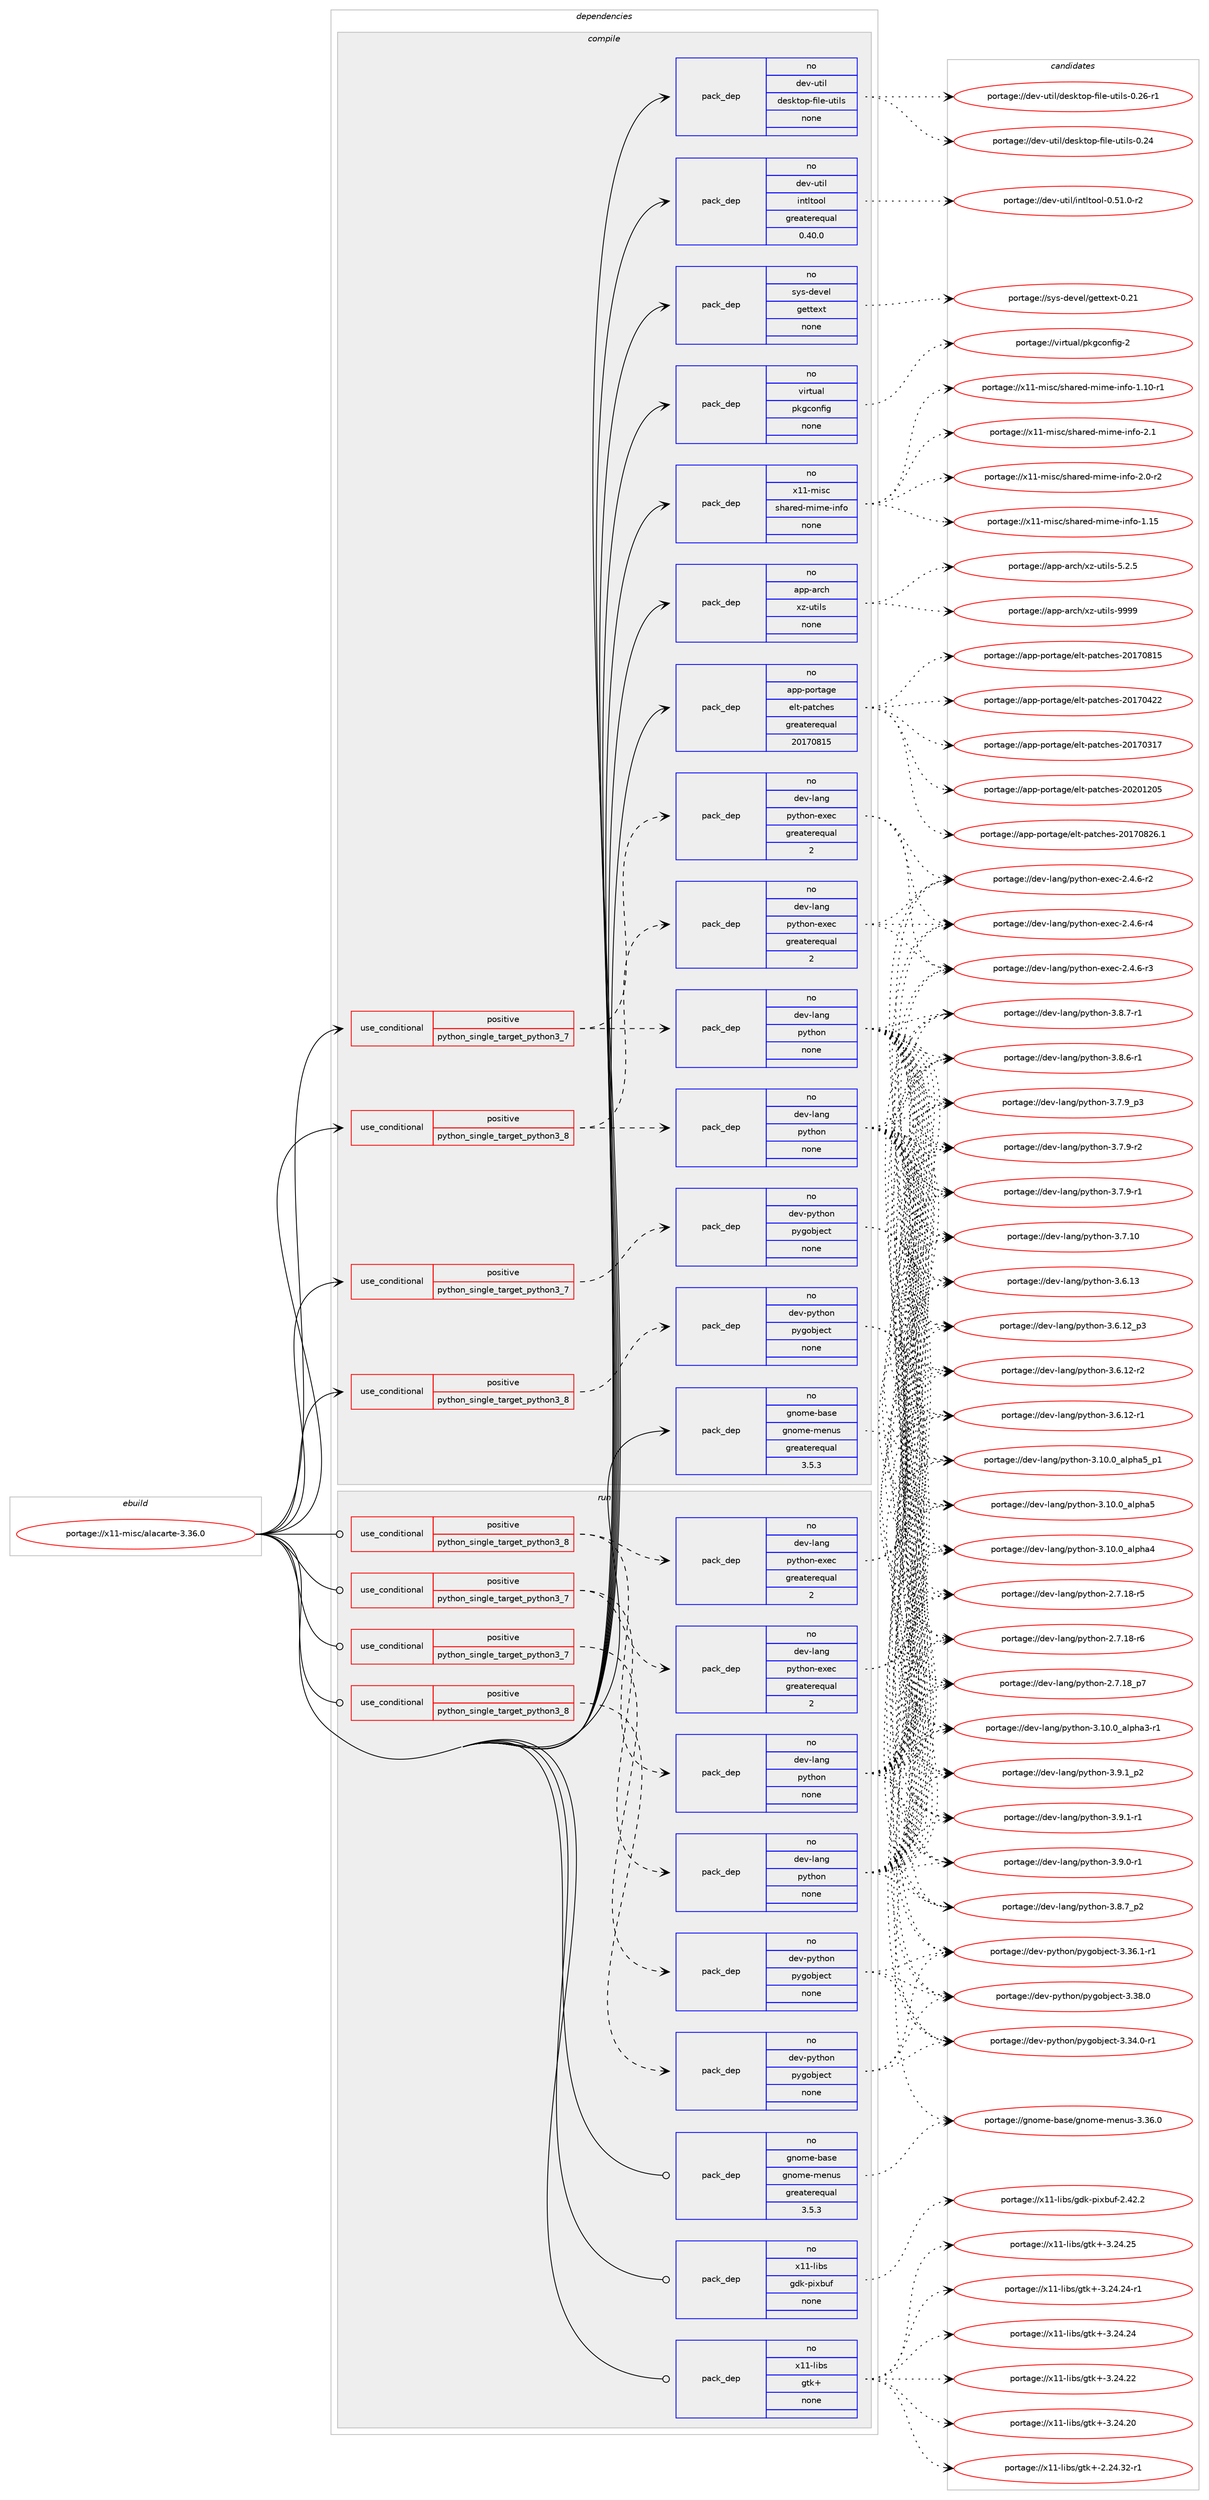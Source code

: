 digraph prolog {

# *************
# Graph options
# *************

newrank=true;
concentrate=true;
compound=true;
graph [rankdir=LR,fontname=Helvetica,fontsize=10,ranksep=1.5];#, ranksep=2.5, nodesep=0.2];
edge  [arrowhead=vee];
node  [fontname=Helvetica,fontsize=10];

# **********
# The ebuild
# **********

subgraph cluster_leftcol {
color=gray;
rank=same;
label=<<i>ebuild</i>>;
id [label="portage://x11-misc/alacarte-3.36.0", color=red, width=4, href="../x11-misc/alacarte-3.36.0.svg"];
}

# ****************
# The dependencies
# ****************

subgraph cluster_midcol {
color=gray;
label=<<i>dependencies</i>>;
subgraph cluster_compile {
fillcolor="#eeeeee";
style=filled;
label=<<i>compile</i>>;
subgraph cond201 {
dependency1688 [label=<<TABLE BORDER="0" CELLBORDER="1" CELLSPACING="0" CELLPADDING="4"><TR><TD ROWSPAN="3" CELLPADDING="10">use_conditional</TD></TR><TR><TD>positive</TD></TR><TR><TD>python_single_target_python3_7</TD></TR></TABLE>>, shape=none, color=red];
subgraph pack1457 {
dependency1689 [label=<<TABLE BORDER="0" CELLBORDER="1" CELLSPACING="0" CELLPADDING="4" WIDTH="220"><TR><TD ROWSPAN="6" CELLPADDING="30">pack_dep</TD></TR><TR><TD WIDTH="110">no</TD></TR><TR><TD>dev-lang</TD></TR><TR><TD>python</TD></TR><TR><TD>none</TD></TR><TR><TD></TD></TR></TABLE>>, shape=none, color=blue];
}
dependency1688:e -> dependency1689:w [weight=20,style="dashed",arrowhead="vee"];
subgraph pack1458 {
dependency1690 [label=<<TABLE BORDER="0" CELLBORDER="1" CELLSPACING="0" CELLPADDING="4" WIDTH="220"><TR><TD ROWSPAN="6" CELLPADDING="30">pack_dep</TD></TR><TR><TD WIDTH="110">no</TD></TR><TR><TD>dev-lang</TD></TR><TR><TD>python-exec</TD></TR><TR><TD>greaterequal</TD></TR><TR><TD>2</TD></TR></TABLE>>, shape=none, color=blue];
}
dependency1688:e -> dependency1690:w [weight=20,style="dashed",arrowhead="vee"];
}
id:e -> dependency1688:w [weight=20,style="solid",arrowhead="vee"];
subgraph cond202 {
dependency1691 [label=<<TABLE BORDER="0" CELLBORDER="1" CELLSPACING="0" CELLPADDING="4"><TR><TD ROWSPAN="3" CELLPADDING="10">use_conditional</TD></TR><TR><TD>positive</TD></TR><TR><TD>python_single_target_python3_7</TD></TR></TABLE>>, shape=none, color=red];
subgraph pack1459 {
dependency1692 [label=<<TABLE BORDER="0" CELLBORDER="1" CELLSPACING="0" CELLPADDING="4" WIDTH="220"><TR><TD ROWSPAN="6" CELLPADDING="30">pack_dep</TD></TR><TR><TD WIDTH="110">no</TD></TR><TR><TD>dev-python</TD></TR><TR><TD>pygobject</TD></TR><TR><TD>none</TD></TR><TR><TD></TD></TR></TABLE>>, shape=none, color=blue];
}
dependency1691:e -> dependency1692:w [weight=20,style="dashed",arrowhead="vee"];
}
id:e -> dependency1691:w [weight=20,style="solid",arrowhead="vee"];
subgraph cond203 {
dependency1693 [label=<<TABLE BORDER="0" CELLBORDER="1" CELLSPACING="0" CELLPADDING="4"><TR><TD ROWSPAN="3" CELLPADDING="10">use_conditional</TD></TR><TR><TD>positive</TD></TR><TR><TD>python_single_target_python3_8</TD></TR></TABLE>>, shape=none, color=red];
subgraph pack1460 {
dependency1694 [label=<<TABLE BORDER="0" CELLBORDER="1" CELLSPACING="0" CELLPADDING="4" WIDTH="220"><TR><TD ROWSPAN="6" CELLPADDING="30">pack_dep</TD></TR><TR><TD WIDTH="110">no</TD></TR><TR><TD>dev-lang</TD></TR><TR><TD>python</TD></TR><TR><TD>none</TD></TR><TR><TD></TD></TR></TABLE>>, shape=none, color=blue];
}
dependency1693:e -> dependency1694:w [weight=20,style="dashed",arrowhead="vee"];
subgraph pack1461 {
dependency1695 [label=<<TABLE BORDER="0" CELLBORDER="1" CELLSPACING="0" CELLPADDING="4" WIDTH="220"><TR><TD ROWSPAN="6" CELLPADDING="30">pack_dep</TD></TR><TR><TD WIDTH="110">no</TD></TR><TR><TD>dev-lang</TD></TR><TR><TD>python-exec</TD></TR><TR><TD>greaterequal</TD></TR><TR><TD>2</TD></TR></TABLE>>, shape=none, color=blue];
}
dependency1693:e -> dependency1695:w [weight=20,style="dashed",arrowhead="vee"];
}
id:e -> dependency1693:w [weight=20,style="solid",arrowhead="vee"];
subgraph cond204 {
dependency1696 [label=<<TABLE BORDER="0" CELLBORDER="1" CELLSPACING="0" CELLPADDING="4"><TR><TD ROWSPAN="3" CELLPADDING="10">use_conditional</TD></TR><TR><TD>positive</TD></TR><TR><TD>python_single_target_python3_8</TD></TR></TABLE>>, shape=none, color=red];
subgraph pack1462 {
dependency1697 [label=<<TABLE BORDER="0" CELLBORDER="1" CELLSPACING="0" CELLPADDING="4" WIDTH="220"><TR><TD ROWSPAN="6" CELLPADDING="30">pack_dep</TD></TR><TR><TD WIDTH="110">no</TD></TR><TR><TD>dev-python</TD></TR><TR><TD>pygobject</TD></TR><TR><TD>none</TD></TR><TR><TD></TD></TR></TABLE>>, shape=none, color=blue];
}
dependency1696:e -> dependency1697:w [weight=20,style="dashed",arrowhead="vee"];
}
id:e -> dependency1696:w [weight=20,style="solid",arrowhead="vee"];
subgraph pack1463 {
dependency1698 [label=<<TABLE BORDER="0" CELLBORDER="1" CELLSPACING="0" CELLPADDING="4" WIDTH="220"><TR><TD ROWSPAN="6" CELLPADDING="30">pack_dep</TD></TR><TR><TD WIDTH="110">no</TD></TR><TR><TD>app-arch</TD></TR><TR><TD>xz-utils</TD></TR><TR><TD>none</TD></TR><TR><TD></TD></TR></TABLE>>, shape=none, color=blue];
}
id:e -> dependency1698:w [weight=20,style="solid",arrowhead="vee"];
subgraph pack1464 {
dependency1699 [label=<<TABLE BORDER="0" CELLBORDER="1" CELLSPACING="0" CELLPADDING="4" WIDTH="220"><TR><TD ROWSPAN="6" CELLPADDING="30">pack_dep</TD></TR><TR><TD WIDTH="110">no</TD></TR><TR><TD>app-portage</TD></TR><TR><TD>elt-patches</TD></TR><TR><TD>greaterequal</TD></TR><TR><TD>20170815</TD></TR></TABLE>>, shape=none, color=blue];
}
id:e -> dependency1699:w [weight=20,style="solid",arrowhead="vee"];
subgraph pack1465 {
dependency1700 [label=<<TABLE BORDER="0" CELLBORDER="1" CELLSPACING="0" CELLPADDING="4" WIDTH="220"><TR><TD ROWSPAN="6" CELLPADDING="30">pack_dep</TD></TR><TR><TD WIDTH="110">no</TD></TR><TR><TD>dev-util</TD></TR><TR><TD>desktop-file-utils</TD></TR><TR><TD>none</TD></TR><TR><TD></TD></TR></TABLE>>, shape=none, color=blue];
}
id:e -> dependency1700:w [weight=20,style="solid",arrowhead="vee"];
subgraph pack1466 {
dependency1701 [label=<<TABLE BORDER="0" CELLBORDER="1" CELLSPACING="0" CELLPADDING="4" WIDTH="220"><TR><TD ROWSPAN="6" CELLPADDING="30">pack_dep</TD></TR><TR><TD WIDTH="110">no</TD></TR><TR><TD>dev-util</TD></TR><TR><TD>intltool</TD></TR><TR><TD>greaterequal</TD></TR><TR><TD>0.40.0</TD></TR></TABLE>>, shape=none, color=blue];
}
id:e -> dependency1701:w [weight=20,style="solid",arrowhead="vee"];
subgraph pack1467 {
dependency1702 [label=<<TABLE BORDER="0" CELLBORDER="1" CELLSPACING="0" CELLPADDING="4" WIDTH="220"><TR><TD ROWSPAN="6" CELLPADDING="30">pack_dep</TD></TR><TR><TD WIDTH="110">no</TD></TR><TR><TD>gnome-base</TD></TR><TR><TD>gnome-menus</TD></TR><TR><TD>greaterequal</TD></TR><TR><TD>3.5.3</TD></TR></TABLE>>, shape=none, color=blue];
}
id:e -> dependency1702:w [weight=20,style="solid",arrowhead="vee"];
subgraph pack1468 {
dependency1703 [label=<<TABLE BORDER="0" CELLBORDER="1" CELLSPACING="0" CELLPADDING="4" WIDTH="220"><TR><TD ROWSPAN="6" CELLPADDING="30">pack_dep</TD></TR><TR><TD WIDTH="110">no</TD></TR><TR><TD>sys-devel</TD></TR><TR><TD>gettext</TD></TR><TR><TD>none</TD></TR><TR><TD></TD></TR></TABLE>>, shape=none, color=blue];
}
id:e -> dependency1703:w [weight=20,style="solid",arrowhead="vee"];
subgraph pack1469 {
dependency1704 [label=<<TABLE BORDER="0" CELLBORDER="1" CELLSPACING="0" CELLPADDING="4" WIDTH="220"><TR><TD ROWSPAN="6" CELLPADDING="30">pack_dep</TD></TR><TR><TD WIDTH="110">no</TD></TR><TR><TD>virtual</TD></TR><TR><TD>pkgconfig</TD></TR><TR><TD>none</TD></TR><TR><TD></TD></TR></TABLE>>, shape=none, color=blue];
}
id:e -> dependency1704:w [weight=20,style="solid",arrowhead="vee"];
subgraph pack1470 {
dependency1705 [label=<<TABLE BORDER="0" CELLBORDER="1" CELLSPACING="0" CELLPADDING="4" WIDTH="220"><TR><TD ROWSPAN="6" CELLPADDING="30">pack_dep</TD></TR><TR><TD WIDTH="110">no</TD></TR><TR><TD>x11-misc</TD></TR><TR><TD>shared-mime-info</TD></TR><TR><TD>none</TD></TR><TR><TD></TD></TR></TABLE>>, shape=none, color=blue];
}
id:e -> dependency1705:w [weight=20,style="solid",arrowhead="vee"];
}
subgraph cluster_compileandrun {
fillcolor="#eeeeee";
style=filled;
label=<<i>compile and run</i>>;
}
subgraph cluster_run {
fillcolor="#eeeeee";
style=filled;
label=<<i>run</i>>;
subgraph cond205 {
dependency1706 [label=<<TABLE BORDER="0" CELLBORDER="1" CELLSPACING="0" CELLPADDING="4"><TR><TD ROWSPAN="3" CELLPADDING="10">use_conditional</TD></TR><TR><TD>positive</TD></TR><TR><TD>python_single_target_python3_7</TD></TR></TABLE>>, shape=none, color=red];
subgraph pack1471 {
dependency1707 [label=<<TABLE BORDER="0" CELLBORDER="1" CELLSPACING="0" CELLPADDING="4" WIDTH="220"><TR><TD ROWSPAN="6" CELLPADDING="30">pack_dep</TD></TR><TR><TD WIDTH="110">no</TD></TR><TR><TD>dev-lang</TD></TR><TR><TD>python</TD></TR><TR><TD>none</TD></TR><TR><TD></TD></TR></TABLE>>, shape=none, color=blue];
}
dependency1706:e -> dependency1707:w [weight=20,style="dashed",arrowhead="vee"];
subgraph pack1472 {
dependency1708 [label=<<TABLE BORDER="0" CELLBORDER="1" CELLSPACING="0" CELLPADDING="4" WIDTH="220"><TR><TD ROWSPAN="6" CELLPADDING="30">pack_dep</TD></TR><TR><TD WIDTH="110">no</TD></TR><TR><TD>dev-lang</TD></TR><TR><TD>python-exec</TD></TR><TR><TD>greaterequal</TD></TR><TR><TD>2</TD></TR></TABLE>>, shape=none, color=blue];
}
dependency1706:e -> dependency1708:w [weight=20,style="dashed",arrowhead="vee"];
}
id:e -> dependency1706:w [weight=20,style="solid",arrowhead="odot"];
subgraph cond206 {
dependency1709 [label=<<TABLE BORDER="0" CELLBORDER="1" CELLSPACING="0" CELLPADDING="4"><TR><TD ROWSPAN="3" CELLPADDING="10">use_conditional</TD></TR><TR><TD>positive</TD></TR><TR><TD>python_single_target_python3_7</TD></TR></TABLE>>, shape=none, color=red];
subgraph pack1473 {
dependency1710 [label=<<TABLE BORDER="0" CELLBORDER="1" CELLSPACING="0" CELLPADDING="4" WIDTH="220"><TR><TD ROWSPAN="6" CELLPADDING="30">pack_dep</TD></TR><TR><TD WIDTH="110">no</TD></TR><TR><TD>dev-python</TD></TR><TR><TD>pygobject</TD></TR><TR><TD>none</TD></TR><TR><TD></TD></TR></TABLE>>, shape=none, color=blue];
}
dependency1709:e -> dependency1710:w [weight=20,style="dashed",arrowhead="vee"];
}
id:e -> dependency1709:w [weight=20,style="solid",arrowhead="odot"];
subgraph cond207 {
dependency1711 [label=<<TABLE BORDER="0" CELLBORDER="1" CELLSPACING="0" CELLPADDING="4"><TR><TD ROWSPAN="3" CELLPADDING="10">use_conditional</TD></TR><TR><TD>positive</TD></TR><TR><TD>python_single_target_python3_8</TD></TR></TABLE>>, shape=none, color=red];
subgraph pack1474 {
dependency1712 [label=<<TABLE BORDER="0" CELLBORDER="1" CELLSPACING="0" CELLPADDING="4" WIDTH="220"><TR><TD ROWSPAN="6" CELLPADDING="30">pack_dep</TD></TR><TR><TD WIDTH="110">no</TD></TR><TR><TD>dev-lang</TD></TR><TR><TD>python</TD></TR><TR><TD>none</TD></TR><TR><TD></TD></TR></TABLE>>, shape=none, color=blue];
}
dependency1711:e -> dependency1712:w [weight=20,style="dashed",arrowhead="vee"];
subgraph pack1475 {
dependency1713 [label=<<TABLE BORDER="0" CELLBORDER="1" CELLSPACING="0" CELLPADDING="4" WIDTH="220"><TR><TD ROWSPAN="6" CELLPADDING="30">pack_dep</TD></TR><TR><TD WIDTH="110">no</TD></TR><TR><TD>dev-lang</TD></TR><TR><TD>python-exec</TD></TR><TR><TD>greaterequal</TD></TR><TR><TD>2</TD></TR></TABLE>>, shape=none, color=blue];
}
dependency1711:e -> dependency1713:w [weight=20,style="dashed",arrowhead="vee"];
}
id:e -> dependency1711:w [weight=20,style="solid",arrowhead="odot"];
subgraph cond208 {
dependency1714 [label=<<TABLE BORDER="0" CELLBORDER="1" CELLSPACING="0" CELLPADDING="4"><TR><TD ROWSPAN="3" CELLPADDING="10">use_conditional</TD></TR><TR><TD>positive</TD></TR><TR><TD>python_single_target_python3_8</TD></TR></TABLE>>, shape=none, color=red];
subgraph pack1476 {
dependency1715 [label=<<TABLE BORDER="0" CELLBORDER="1" CELLSPACING="0" CELLPADDING="4" WIDTH="220"><TR><TD ROWSPAN="6" CELLPADDING="30">pack_dep</TD></TR><TR><TD WIDTH="110">no</TD></TR><TR><TD>dev-python</TD></TR><TR><TD>pygobject</TD></TR><TR><TD>none</TD></TR><TR><TD></TD></TR></TABLE>>, shape=none, color=blue];
}
dependency1714:e -> dependency1715:w [weight=20,style="dashed",arrowhead="vee"];
}
id:e -> dependency1714:w [weight=20,style="solid",arrowhead="odot"];
subgraph pack1477 {
dependency1716 [label=<<TABLE BORDER="0" CELLBORDER="1" CELLSPACING="0" CELLPADDING="4" WIDTH="220"><TR><TD ROWSPAN="6" CELLPADDING="30">pack_dep</TD></TR><TR><TD WIDTH="110">no</TD></TR><TR><TD>gnome-base</TD></TR><TR><TD>gnome-menus</TD></TR><TR><TD>greaterequal</TD></TR><TR><TD>3.5.3</TD></TR></TABLE>>, shape=none, color=blue];
}
id:e -> dependency1716:w [weight=20,style="solid",arrowhead="odot"];
subgraph pack1478 {
dependency1717 [label=<<TABLE BORDER="0" CELLBORDER="1" CELLSPACING="0" CELLPADDING="4" WIDTH="220"><TR><TD ROWSPAN="6" CELLPADDING="30">pack_dep</TD></TR><TR><TD WIDTH="110">no</TD></TR><TR><TD>x11-libs</TD></TR><TR><TD>gdk-pixbuf</TD></TR><TR><TD>none</TD></TR><TR><TD></TD></TR></TABLE>>, shape=none, color=blue];
}
id:e -> dependency1717:w [weight=20,style="solid",arrowhead="odot"];
subgraph pack1479 {
dependency1718 [label=<<TABLE BORDER="0" CELLBORDER="1" CELLSPACING="0" CELLPADDING="4" WIDTH="220"><TR><TD ROWSPAN="6" CELLPADDING="30">pack_dep</TD></TR><TR><TD WIDTH="110">no</TD></TR><TR><TD>x11-libs</TD></TR><TR><TD>gtk+</TD></TR><TR><TD>none</TD></TR><TR><TD></TD></TR></TABLE>>, shape=none, color=blue];
}
id:e -> dependency1718:w [weight=20,style="solid",arrowhead="odot"];
}
}

# **************
# The candidates
# **************

subgraph cluster_choices {
rank=same;
color=gray;
label=<<i>candidates</i>>;

subgraph choice1457 {
color=black;
nodesep=1;
choice1001011184510897110103471121211161041111104551465746499511250 [label="portage://dev-lang/python-3.9.1_p2", color=red, width=4,href="../dev-lang/python-3.9.1_p2.svg"];
choice1001011184510897110103471121211161041111104551465746494511449 [label="portage://dev-lang/python-3.9.1-r1", color=red, width=4,href="../dev-lang/python-3.9.1-r1.svg"];
choice1001011184510897110103471121211161041111104551465746484511449 [label="portage://dev-lang/python-3.9.0-r1", color=red, width=4,href="../dev-lang/python-3.9.0-r1.svg"];
choice1001011184510897110103471121211161041111104551465646559511250 [label="portage://dev-lang/python-3.8.7_p2", color=red, width=4,href="../dev-lang/python-3.8.7_p2.svg"];
choice1001011184510897110103471121211161041111104551465646554511449 [label="portage://dev-lang/python-3.8.7-r1", color=red, width=4,href="../dev-lang/python-3.8.7-r1.svg"];
choice1001011184510897110103471121211161041111104551465646544511449 [label="portage://dev-lang/python-3.8.6-r1", color=red, width=4,href="../dev-lang/python-3.8.6-r1.svg"];
choice1001011184510897110103471121211161041111104551465546579511251 [label="portage://dev-lang/python-3.7.9_p3", color=red, width=4,href="../dev-lang/python-3.7.9_p3.svg"];
choice1001011184510897110103471121211161041111104551465546574511450 [label="portage://dev-lang/python-3.7.9-r2", color=red, width=4,href="../dev-lang/python-3.7.9-r2.svg"];
choice1001011184510897110103471121211161041111104551465546574511449 [label="portage://dev-lang/python-3.7.9-r1", color=red, width=4,href="../dev-lang/python-3.7.9-r1.svg"];
choice10010111845108971101034711212111610411111045514655464948 [label="portage://dev-lang/python-3.7.10", color=red, width=4,href="../dev-lang/python-3.7.10.svg"];
choice10010111845108971101034711212111610411111045514654464951 [label="portage://dev-lang/python-3.6.13", color=red, width=4,href="../dev-lang/python-3.6.13.svg"];
choice100101118451089711010347112121116104111110455146544649509511251 [label="portage://dev-lang/python-3.6.12_p3", color=red, width=4,href="../dev-lang/python-3.6.12_p3.svg"];
choice100101118451089711010347112121116104111110455146544649504511450 [label="portage://dev-lang/python-3.6.12-r2", color=red, width=4,href="../dev-lang/python-3.6.12-r2.svg"];
choice100101118451089711010347112121116104111110455146544649504511449 [label="portage://dev-lang/python-3.6.12-r1", color=red, width=4,href="../dev-lang/python-3.6.12-r1.svg"];
choice10010111845108971101034711212111610411111045514649484648959710811210497539511249 [label="portage://dev-lang/python-3.10.0_alpha5_p1", color=red, width=4,href="../dev-lang/python-3.10.0_alpha5_p1.svg"];
choice1001011184510897110103471121211161041111104551464948464895971081121049753 [label="portage://dev-lang/python-3.10.0_alpha5", color=red, width=4,href="../dev-lang/python-3.10.0_alpha5.svg"];
choice1001011184510897110103471121211161041111104551464948464895971081121049752 [label="portage://dev-lang/python-3.10.0_alpha4", color=red, width=4,href="../dev-lang/python-3.10.0_alpha4.svg"];
choice10010111845108971101034711212111610411111045514649484648959710811210497514511449 [label="portage://dev-lang/python-3.10.0_alpha3-r1", color=red, width=4,href="../dev-lang/python-3.10.0_alpha3-r1.svg"];
choice100101118451089711010347112121116104111110455046554649569511255 [label="portage://dev-lang/python-2.7.18_p7", color=red, width=4,href="../dev-lang/python-2.7.18_p7.svg"];
choice100101118451089711010347112121116104111110455046554649564511454 [label="portage://dev-lang/python-2.7.18-r6", color=red, width=4,href="../dev-lang/python-2.7.18-r6.svg"];
choice100101118451089711010347112121116104111110455046554649564511453 [label="portage://dev-lang/python-2.7.18-r5", color=red, width=4,href="../dev-lang/python-2.7.18-r5.svg"];
dependency1689:e -> choice1001011184510897110103471121211161041111104551465746499511250:w [style=dotted,weight="100"];
dependency1689:e -> choice1001011184510897110103471121211161041111104551465746494511449:w [style=dotted,weight="100"];
dependency1689:e -> choice1001011184510897110103471121211161041111104551465746484511449:w [style=dotted,weight="100"];
dependency1689:e -> choice1001011184510897110103471121211161041111104551465646559511250:w [style=dotted,weight="100"];
dependency1689:e -> choice1001011184510897110103471121211161041111104551465646554511449:w [style=dotted,weight="100"];
dependency1689:e -> choice1001011184510897110103471121211161041111104551465646544511449:w [style=dotted,weight="100"];
dependency1689:e -> choice1001011184510897110103471121211161041111104551465546579511251:w [style=dotted,weight="100"];
dependency1689:e -> choice1001011184510897110103471121211161041111104551465546574511450:w [style=dotted,weight="100"];
dependency1689:e -> choice1001011184510897110103471121211161041111104551465546574511449:w [style=dotted,weight="100"];
dependency1689:e -> choice10010111845108971101034711212111610411111045514655464948:w [style=dotted,weight="100"];
dependency1689:e -> choice10010111845108971101034711212111610411111045514654464951:w [style=dotted,weight="100"];
dependency1689:e -> choice100101118451089711010347112121116104111110455146544649509511251:w [style=dotted,weight="100"];
dependency1689:e -> choice100101118451089711010347112121116104111110455146544649504511450:w [style=dotted,weight="100"];
dependency1689:e -> choice100101118451089711010347112121116104111110455146544649504511449:w [style=dotted,weight="100"];
dependency1689:e -> choice10010111845108971101034711212111610411111045514649484648959710811210497539511249:w [style=dotted,weight="100"];
dependency1689:e -> choice1001011184510897110103471121211161041111104551464948464895971081121049753:w [style=dotted,weight="100"];
dependency1689:e -> choice1001011184510897110103471121211161041111104551464948464895971081121049752:w [style=dotted,weight="100"];
dependency1689:e -> choice10010111845108971101034711212111610411111045514649484648959710811210497514511449:w [style=dotted,weight="100"];
dependency1689:e -> choice100101118451089711010347112121116104111110455046554649569511255:w [style=dotted,weight="100"];
dependency1689:e -> choice100101118451089711010347112121116104111110455046554649564511454:w [style=dotted,weight="100"];
dependency1689:e -> choice100101118451089711010347112121116104111110455046554649564511453:w [style=dotted,weight="100"];
}
subgraph choice1458 {
color=black;
nodesep=1;
choice10010111845108971101034711212111610411111045101120101994550465246544511452 [label="portage://dev-lang/python-exec-2.4.6-r4", color=red, width=4,href="../dev-lang/python-exec-2.4.6-r4.svg"];
choice10010111845108971101034711212111610411111045101120101994550465246544511451 [label="portage://dev-lang/python-exec-2.4.6-r3", color=red, width=4,href="../dev-lang/python-exec-2.4.6-r3.svg"];
choice10010111845108971101034711212111610411111045101120101994550465246544511450 [label="portage://dev-lang/python-exec-2.4.6-r2", color=red, width=4,href="../dev-lang/python-exec-2.4.6-r2.svg"];
dependency1690:e -> choice10010111845108971101034711212111610411111045101120101994550465246544511452:w [style=dotted,weight="100"];
dependency1690:e -> choice10010111845108971101034711212111610411111045101120101994550465246544511451:w [style=dotted,weight="100"];
dependency1690:e -> choice10010111845108971101034711212111610411111045101120101994550465246544511450:w [style=dotted,weight="100"];
}
subgraph choice1459 {
color=black;
nodesep=1;
choice1001011184511212111610411111047112121103111981061019911645514651564648 [label="portage://dev-python/pygobject-3.38.0", color=red, width=4,href="../dev-python/pygobject-3.38.0.svg"];
choice10010111845112121116104111110471121211031119810610199116455146515446494511449 [label="portage://dev-python/pygobject-3.36.1-r1", color=red, width=4,href="../dev-python/pygobject-3.36.1-r1.svg"];
choice10010111845112121116104111110471121211031119810610199116455146515246484511449 [label="portage://dev-python/pygobject-3.34.0-r1", color=red, width=4,href="../dev-python/pygobject-3.34.0-r1.svg"];
dependency1692:e -> choice1001011184511212111610411111047112121103111981061019911645514651564648:w [style=dotted,weight="100"];
dependency1692:e -> choice10010111845112121116104111110471121211031119810610199116455146515446494511449:w [style=dotted,weight="100"];
dependency1692:e -> choice10010111845112121116104111110471121211031119810610199116455146515246484511449:w [style=dotted,weight="100"];
}
subgraph choice1460 {
color=black;
nodesep=1;
choice1001011184510897110103471121211161041111104551465746499511250 [label="portage://dev-lang/python-3.9.1_p2", color=red, width=4,href="../dev-lang/python-3.9.1_p2.svg"];
choice1001011184510897110103471121211161041111104551465746494511449 [label="portage://dev-lang/python-3.9.1-r1", color=red, width=4,href="../dev-lang/python-3.9.1-r1.svg"];
choice1001011184510897110103471121211161041111104551465746484511449 [label="portage://dev-lang/python-3.9.0-r1", color=red, width=4,href="../dev-lang/python-3.9.0-r1.svg"];
choice1001011184510897110103471121211161041111104551465646559511250 [label="portage://dev-lang/python-3.8.7_p2", color=red, width=4,href="../dev-lang/python-3.8.7_p2.svg"];
choice1001011184510897110103471121211161041111104551465646554511449 [label="portage://dev-lang/python-3.8.7-r1", color=red, width=4,href="../dev-lang/python-3.8.7-r1.svg"];
choice1001011184510897110103471121211161041111104551465646544511449 [label="portage://dev-lang/python-3.8.6-r1", color=red, width=4,href="../dev-lang/python-3.8.6-r1.svg"];
choice1001011184510897110103471121211161041111104551465546579511251 [label="portage://dev-lang/python-3.7.9_p3", color=red, width=4,href="../dev-lang/python-3.7.9_p3.svg"];
choice1001011184510897110103471121211161041111104551465546574511450 [label="portage://dev-lang/python-3.7.9-r2", color=red, width=4,href="../dev-lang/python-3.7.9-r2.svg"];
choice1001011184510897110103471121211161041111104551465546574511449 [label="portage://dev-lang/python-3.7.9-r1", color=red, width=4,href="../dev-lang/python-3.7.9-r1.svg"];
choice10010111845108971101034711212111610411111045514655464948 [label="portage://dev-lang/python-3.7.10", color=red, width=4,href="../dev-lang/python-3.7.10.svg"];
choice10010111845108971101034711212111610411111045514654464951 [label="portage://dev-lang/python-3.6.13", color=red, width=4,href="../dev-lang/python-3.6.13.svg"];
choice100101118451089711010347112121116104111110455146544649509511251 [label="portage://dev-lang/python-3.6.12_p3", color=red, width=4,href="../dev-lang/python-3.6.12_p3.svg"];
choice100101118451089711010347112121116104111110455146544649504511450 [label="portage://dev-lang/python-3.6.12-r2", color=red, width=4,href="../dev-lang/python-3.6.12-r2.svg"];
choice100101118451089711010347112121116104111110455146544649504511449 [label="portage://dev-lang/python-3.6.12-r1", color=red, width=4,href="../dev-lang/python-3.6.12-r1.svg"];
choice10010111845108971101034711212111610411111045514649484648959710811210497539511249 [label="portage://dev-lang/python-3.10.0_alpha5_p1", color=red, width=4,href="../dev-lang/python-3.10.0_alpha5_p1.svg"];
choice1001011184510897110103471121211161041111104551464948464895971081121049753 [label="portage://dev-lang/python-3.10.0_alpha5", color=red, width=4,href="../dev-lang/python-3.10.0_alpha5.svg"];
choice1001011184510897110103471121211161041111104551464948464895971081121049752 [label="portage://dev-lang/python-3.10.0_alpha4", color=red, width=4,href="../dev-lang/python-3.10.0_alpha4.svg"];
choice10010111845108971101034711212111610411111045514649484648959710811210497514511449 [label="portage://dev-lang/python-3.10.0_alpha3-r1", color=red, width=4,href="../dev-lang/python-3.10.0_alpha3-r1.svg"];
choice100101118451089711010347112121116104111110455046554649569511255 [label="portage://dev-lang/python-2.7.18_p7", color=red, width=4,href="../dev-lang/python-2.7.18_p7.svg"];
choice100101118451089711010347112121116104111110455046554649564511454 [label="portage://dev-lang/python-2.7.18-r6", color=red, width=4,href="../dev-lang/python-2.7.18-r6.svg"];
choice100101118451089711010347112121116104111110455046554649564511453 [label="portage://dev-lang/python-2.7.18-r5", color=red, width=4,href="../dev-lang/python-2.7.18-r5.svg"];
dependency1694:e -> choice1001011184510897110103471121211161041111104551465746499511250:w [style=dotted,weight="100"];
dependency1694:e -> choice1001011184510897110103471121211161041111104551465746494511449:w [style=dotted,weight="100"];
dependency1694:e -> choice1001011184510897110103471121211161041111104551465746484511449:w [style=dotted,weight="100"];
dependency1694:e -> choice1001011184510897110103471121211161041111104551465646559511250:w [style=dotted,weight="100"];
dependency1694:e -> choice1001011184510897110103471121211161041111104551465646554511449:w [style=dotted,weight="100"];
dependency1694:e -> choice1001011184510897110103471121211161041111104551465646544511449:w [style=dotted,weight="100"];
dependency1694:e -> choice1001011184510897110103471121211161041111104551465546579511251:w [style=dotted,weight="100"];
dependency1694:e -> choice1001011184510897110103471121211161041111104551465546574511450:w [style=dotted,weight="100"];
dependency1694:e -> choice1001011184510897110103471121211161041111104551465546574511449:w [style=dotted,weight="100"];
dependency1694:e -> choice10010111845108971101034711212111610411111045514655464948:w [style=dotted,weight="100"];
dependency1694:e -> choice10010111845108971101034711212111610411111045514654464951:w [style=dotted,weight="100"];
dependency1694:e -> choice100101118451089711010347112121116104111110455146544649509511251:w [style=dotted,weight="100"];
dependency1694:e -> choice100101118451089711010347112121116104111110455146544649504511450:w [style=dotted,weight="100"];
dependency1694:e -> choice100101118451089711010347112121116104111110455146544649504511449:w [style=dotted,weight="100"];
dependency1694:e -> choice10010111845108971101034711212111610411111045514649484648959710811210497539511249:w [style=dotted,weight="100"];
dependency1694:e -> choice1001011184510897110103471121211161041111104551464948464895971081121049753:w [style=dotted,weight="100"];
dependency1694:e -> choice1001011184510897110103471121211161041111104551464948464895971081121049752:w [style=dotted,weight="100"];
dependency1694:e -> choice10010111845108971101034711212111610411111045514649484648959710811210497514511449:w [style=dotted,weight="100"];
dependency1694:e -> choice100101118451089711010347112121116104111110455046554649569511255:w [style=dotted,weight="100"];
dependency1694:e -> choice100101118451089711010347112121116104111110455046554649564511454:w [style=dotted,weight="100"];
dependency1694:e -> choice100101118451089711010347112121116104111110455046554649564511453:w [style=dotted,weight="100"];
}
subgraph choice1461 {
color=black;
nodesep=1;
choice10010111845108971101034711212111610411111045101120101994550465246544511452 [label="portage://dev-lang/python-exec-2.4.6-r4", color=red, width=4,href="../dev-lang/python-exec-2.4.6-r4.svg"];
choice10010111845108971101034711212111610411111045101120101994550465246544511451 [label="portage://dev-lang/python-exec-2.4.6-r3", color=red, width=4,href="../dev-lang/python-exec-2.4.6-r3.svg"];
choice10010111845108971101034711212111610411111045101120101994550465246544511450 [label="portage://dev-lang/python-exec-2.4.6-r2", color=red, width=4,href="../dev-lang/python-exec-2.4.6-r2.svg"];
dependency1695:e -> choice10010111845108971101034711212111610411111045101120101994550465246544511452:w [style=dotted,weight="100"];
dependency1695:e -> choice10010111845108971101034711212111610411111045101120101994550465246544511451:w [style=dotted,weight="100"];
dependency1695:e -> choice10010111845108971101034711212111610411111045101120101994550465246544511450:w [style=dotted,weight="100"];
}
subgraph choice1462 {
color=black;
nodesep=1;
choice1001011184511212111610411111047112121103111981061019911645514651564648 [label="portage://dev-python/pygobject-3.38.0", color=red, width=4,href="../dev-python/pygobject-3.38.0.svg"];
choice10010111845112121116104111110471121211031119810610199116455146515446494511449 [label="portage://dev-python/pygobject-3.36.1-r1", color=red, width=4,href="../dev-python/pygobject-3.36.1-r1.svg"];
choice10010111845112121116104111110471121211031119810610199116455146515246484511449 [label="portage://dev-python/pygobject-3.34.0-r1", color=red, width=4,href="../dev-python/pygobject-3.34.0-r1.svg"];
dependency1697:e -> choice1001011184511212111610411111047112121103111981061019911645514651564648:w [style=dotted,weight="100"];
dependency1697:e -> choice10010111845112121116104111110471121211031119810610199116455146515446494511449:w [style=dotted,weight="100"];
dependency1697:e -> choice10010111845112121116104111110471121211031119810610199116455146515246484511449:w [style=dotted,weight="100"];
}
subgraph choice1463 {
color=black;
nodesep=1;
choice9711211245971149910447120122451171161051081154557575757 [label="portage://app-arch/xz-utils-9999", color=red, width=4,href="../app-arch/xz-utils-9999.svg"];
choice971121124597114991044712012245117116105108115455346504653 [label="portage://app-arch/xz-utils-5.2.5", color=red, width=4,href="../app-arch/xz-utils-5.2.5.svg"];
dependency1698:e -> choice9711211245971149910447120122451171161051081154557575757:w [style=dotted,weight="100"];
dependency1698:e -> choice971121124597114991044712012245117116105108115455346504653:w [style=dotted,weight="100"];
}
subgraph choice1464 {
color=black;
nodesep=1;
choice97112112451121111141169710310147101108116451129711699104101115455048504849504853 [label="portage://app-portage/elt-patches-20201205", color=red, width=4,href="../app-portage/elt-patches-20201205.svg"];
choice971121124511211111411697103101471011081164511297116991041011154550484955485650544649 [label="portage://app-portage/elt-patches-20170826.1", color=red, width=4,href="../app-portage/elt-patches-20170826.1.svg"];
choice97112112451121111141169710310147101108116451129711699104101115455048495548564953 [label="portage://app-portage/elt-patches-20170815", color=red, width=4,href="../app-portage/elt-patches-20170815.svg"];
choice97112112451121111141169710310147101108116451129711699104101115455048495548525050 [label="portage://app-portage/elt-patches-20170422", color=red, width=4,href="../app-portage/elt-patches-20170422.svg"];
choice97112112451121111141169710310147101108116451129711699104101115455048495548514955 [label="portage://app-portage/elt-patches-20170317", color=red, width=4,href="../app-portage/elt-patches-20170317.svg"];
dependency1699:e -> choice97112112451121111141169710310147101108116451129711699104101115455048504849504853:w [style=dotted,weight="100"];
dependency1699:e -> choice971121124511211111411697103101471011081164511297116991041011154550484955485650544649:w [style=dotted,weight="100"];
dependency1699:e -> choice97112112451121111141169710310147101108116451129711699104101115455048495548564953:w [style=dotted,weight="100"];
dependency1699:e -> choice97112112451121111141169710310147101108116451129711699104101115455048495548525050:w [style=dotted,weight="100"];
dependency1699:e -> choice97112112451121111141169710310147101108116451129711699104101115455048495548514955:w [style=dotted,weight="100"];
}
subgraph choice1465 {
color=black;
nodesep=1;
choice1001011184511711610510847100101115107116111112451021051081014511711610510811545484650544511449 [label="portage://dev-util/desktop-file-utils-0.26-r1", color=red, width=4,href="../dev-util/desktop-file-utils-0.26-r1.svg"];
choice100101118451171161051084710010111510711611111245102105108101451171161051081154548465052 [label="portage://dev-util/desktop-file-utils-0.24", color=red, width=4,href="../dev-util/desktop-file-utils-0.24.svg"];
dependency1700:e -> choice1001011184511711610510847100101115107116111112451021051081014511711610510811545484650544511449:w [style=dotted,weight="100"];
dependency1700:e -> choice100101118451171161051084710010111510711611111245102105108101451171161051081154548465052:w [style=dotted,weight="100"];
}
subgraph choice1466 {
color=black;
nodesep=1;
choice1001011184511711610510847105110116108116111111108454846534946484511450 [label="portage://dev-util/intltool-0.51.0-r2", color=red, width=4,href="../dev-util/intltool-0.51.0-r2.svg"];
dependency1701:e -> choice1001011184511711610510847105110116108116111111108454846534946484511450:w [style=dotted,weight="100"];
}
subgraph choice1467 {
color=black;
nodesep=1;
choice103110111109101459897115101471031101111091014510910111011711545514651544648 [label="portage://gnome-base/gnome-menus-3.36.0", color=red, width=4,href="../gnome-base/gnome-menus-3.36.0.svg"];
dependency1702:e -> choice103110111109101459897115101471031101111091014510910111011711545514651544648:w [style=dotted,weight="100"];
}
subgraph choice1468 {
color=black;
nodesep=1;
choice11512111545100101118101108471031011161161011201164548465049 [label="portage://sys-devel/gettext-0.21", color=red, width=4,href="../sys-devel/gettext-0.21.svg"];
dependency1703:e -> choice11512111545100101118101108471031011161161011201164548465049:w [style=dotted,weight="100"];
}
subgraph choice1469 {
color=black;
nodesep=1;
choice1181051141161179710847112107103991111101021051034550 [label="portage://virtual/pkgconfig-2", color=red, width=4,href="../virtual/pkgconfig-2.svg"];
dependency1704:e -> choice1181051141161179710847112107103991111101021051034550:w [style=dotted,weight="100"];
}
subgraph choice1470 {
color=black;
nodesep=1;
choice120494945109105115994711510497114101100451091051091014510511010211145504649 [label="portage://x11-misc/shared-mime-info-2.1", color=red, width=4,href="../x11-misc/shared-mime-info-2.1.svg"];
choice1204949451091051159947115104971141011004510910510910145105110102111455046484511450 [label="portage://x11-misc/shared-mime-info-2.0-r2", color=red, width=4,href="../x11-misc/shared-mime-info-2.0-r2.svg"];
choice12049494510910511599471151049711410110045109105109101451051101021114549464953 [label="portage://x11-misc/shared-mime-info-1.15", color=red, width=4,href="../x11-misc/shared-mime-info-1.15.svg"];
choice120494945109105115994711510497114101100451091051091014510511010211145494649484511449 [label="portage://x11-misc/shared-mime-info-1.10-r1", color=red, width=4,href="../x11-misc/shared-mime-info-1.10-r1.svg"];
dependency1705:e -> choice120494945109105115994711510497114101100451091051091014510511010211145504649:w [style=dotted,weight="100"];
dependency1705:e -> choice1204949451091051159947115104971141011004510910510910145105110102111455046484511450:w [style=dotted,weight="100"];
dependency1705:e -> choice12049494510910511599471151049711410110045109105109101451051101021114549464953:w [style=dotted,weight="100"];
dependency1705:e -> choice120494945109105115994711510497114101100451091051091014510511010211145494649484511449:w [style=dotted,weight="100"];
}
subgraph choice1471 {
color=black;
nodesep=1;
choice1001011184510897110103471121211161041111104551465746499511250 [label="portage://dev-lang/python-3.9.1_p2", color=red, width=4,href="../dev-lang/python-3.9.1_p2.svg"];
choice1001011184510897110103471121211161041111104551465746494511449 [label="portage://dev-lang/python-3.9.1-r1", color=red, width=4,href="../dev-lang/python-3.9.1-r1.svg"];
choice1001011184510897110103471121211161041111104551465746484511449 [label="portage://dev-lang/python-3.9.0-r1", color=red, width=4,href="../dev-lang/python-3.9.0-r1.svg"];
choice1001011184510897110103471121211161041111104551465646559511250 [label="portage://dev-lang/python-3.8.7_p2", color=red, width=4,href="../dev-lang/python-3.8.7_p2.svg"];
choice1001011184510897110103471121211161041111104551465646554511449 [label="portage://dev-lang/python-3.8.7-r1", color=red, width=4,href="../dev-lang/python-3.8.7-r1.svg"];
choice1001011184510897110103471121211161041111104551465646544511449 [label="portage://dev-lang/python-3.8.6-r1", color=red, width=4,href="../dev-lang/python-3.8.6-r1.svg"];
choice1001011184510897110103471121211161041111104551465546579511251 [label="portage://dev-lang/python-3.7.9_p3", color=red, width=4,href="../dev-lang/python-3.7.9_p3.svg"];
choice1001011184510897110103471121211161041111104551465546574511450 [label="portage://dev-lang/python-3.7.9-r2", color=red, width=4,href="../dev-lang/python-3.7.9-r2.svg"];
choice1001011184510897110103471121211161041111104551465546574511449 [label="portage://dev-lang/python-3.7.9-r1", color=red, width=4,href="../dev-lang/python-3.7.9-r1.svg"];
choice10010111845108971101034711212111610411111045514655464948 [label="portage://dev-lang/python-3.7.10", color=red, width=4,href="../dev-lang/python-3.7.10.svg"];
choice10010111845108971101034711212111610411111045514654464951 [label="portage://dev-lang/python-3.6.13", color=red, width=4,href="../dev-lang/python-3.6.13.svg"];
choice100101118451089711010347112121116104111110455146544649509511251 [label="portage://dev-lang/python-3.6.12_p3", color=red, width=4,href="../dev-lang/python-3.6.12_p3.svg"];
choice100101118451089711010347112121116104111110455146544649504511450 [label="portage://dev-lang/python-3.6.12-r2", color=red, width=4,href="../dev-lang/python-3.6.12-r2.svg"];
choice100101118451089711010347112121116104111110455146544649504511449 [label="portage://dev-lang/python-3.6.12-r1", color=red, width=4,href="../dev-lang/python-3.6.12-r1.svg"];
choice10010111845108971101034711212111610411111045514649484648959710811210497539511249 [label="portage://dev-lang/python-3.10.0_alpha5_p1", color=red, width=4,href="../dev-lang/python-3.10.0_alpha5_p1.svg"];
choice1001011184510897110103471121211161041111104551464948464895971081121049753 [label="portage://dev-lang/python-3.10.0_alpha5", color=red, width=4,href="../dev-lang/python-3.10.0_alpha5.svg"];
choice1001011184510897110103471121211161041111104551464948464895971081121049752 [label="portage://dev-lang/python-3.10.0_alpha4", color=red, width=4,href="../dev-lang/python-3.10.0_alpha4.svg"];
choice10010111845108971101034711212111610411111045514649484648959710811210497514511449 [label="portage://dev-lang/python-3.10.0_alpha3-r1", color=red, width=4,href="../dev-lang/python-3.10.0_alpha3-r1.svg"];
choice100101118451089711010347112121116104111110455046554649569511255 [label="portage://dev-lang/python-2.7.18_p7", color=red, width=4,href="../dev-lang/python-2.7.18_p7.svg"];
choice100101118451089711010347112121116104111110455046554649564511454 [label="portage://dev-lang/python-2.7.18-r6", color=red, width=4,href="../dev-lang/python-2.7.18-r6.svg"];
choice100101118451089711010347112121116104111110455046554649564511453 [label="portage://dev-lang/python-2.7.18-r5", color=red, width=4,href="../dev-lang/python-2.7.18-r5.svg"];
dependency1707:e -> choice1001011184510897110103471121211161041111104551465746499511250:w [style=dotted,weight="100"];
dependency1707:e -> choice1001011184510897110103471121211161041111104551465746494511449:w [style=dotted,weight="100"];
dependency1707:e -> choice1001011184510897110103471121211161041111104551465746484511449:w [style=dotted,weight="100"];
dependency1707:e -> choice1001011184510897110103471121211161041111104551465646559511250:w [style=dotted,weight="100"];
dependency1707:e -> choice1001011184510897110103471121211161041111104551465646554511449:w [style=dotted,weight="100"];
dependency1707:e -> choice1001011184510897110103471121211161041111104551465646544511449:w [style=dotted,weight="100"];
dependency1707:e -> choice1001011184510897110103471121211161041111104551465546579511251:w [style=dotted,weight="100"];
dependency1707:e -> choice1001011184510897110103471121211161041111104551465546574511450:w [style=dotted,weight="100"];
dependency1707:e -> choice1001011184510897110103471121211161041111104551465546574511449:w [style=dotted,weight="100"];
dependency1707:e -> choice10010111845108971101034711212111610411111045514655464948:w [style=dotted,weight="100"];
dependency1707:e -> choice10010111845108971101034711212111610411111045514654464951:w [style=dotted,weight="100"];
dependency1707:e -> choice100101118451089711010347112121116104111110455146544649509511251:w [style=dotted,weight="100"];
dependency1707:e -> choice100101118451089711010347112121116104111110455146544649504511450:w [style=dotted,weight="100"];
dependency1707:e -> choice100101118451089711010347112121116104111110455146544649504511449:w [style=dotted,weight="100"];
dependency1707:e -> choice10010111845108971101034711212111610411111045514649484648959710811210497539511249:w [style=dotted,weight="100"];
dependency1707:e -> choice1001011184510897110103471121211161041111104551464948464895971081121049753:w [style=dotted,weight="100"];
dependency1707:e -> choice1001011184510897110103471121211161041111104551464948464895971081121049752:w [style=dotted,weight="100"];
dependency1707:e -> choice10010111845108971101034711212111610411111045514649484648959710811210497514511449:w [style=dotted,weight="100"];
dependency1707:e -> choice100101118451089711010347112121116104111110455046554649569511255:w [style=dotted,weight="100"];
dependency1707:e -> choice100101118451089711010347112121116104111110455046554649564511454:w [style=dotted,weight="100"];
dependency1707:e -> choice100101118451089711010347112121116104111110455046554649564511453:w [style=dotted,weight="100"];
}
subgraph choice1472 {
color=black;
nodesep=1;
choice10010111845108971101034711212111610411111045101120101994550465246544511452 [label="portage://dev-lang/python-exec-2.4.6-r4", color=red, width=4,href="../dev-lang/python-exec-2.4.6-r4.svg"];
choice10010111845108971101034711212111610411111045101120101994550465246544511451 [label="portage://dev-lang/python-exec-2.4.6-r3", color=red, width=4,href="../dev-lang/python-exec-2.4.6-r3.svg"];
choice10010111845108971101034711212111610411111045101120101994550465246544511450 [label="portage://dev-lang/python-exec-2.4.6-r2", color=red, width=4,href="../dev-lang/python-exec-2.4.6-r2.svg"];
dependency1708:e -> choice10010111845108971101034711212111610411111045101120101994550465246544511452:w [style=dotted,weight="100"];
dependency1708:e -> choice10010111845108971101034711212111610411111045101120101994550465246544511451:w [style=dotted,weight="100"];
dependency1708:e -> choice10010111845108971101034711212111610411111045101120101994550465246544511450:w [style=dotted,weight="100"];
}
subgraph choice1473 {
color=black;
nodesep=1;
choice1001011184511212111610411111047112121103111981061019911645514651564648 [label="portage://dev-python/pygobject-3.38.0", color=red, width=4,href="../dev-python/pygobject-3.38.0.svg"];
choice10010111845112121116104111110471121211031119810610199116455146515446494511449 [label="portage://dev-python/pygobject-3.36.1-r1", color=red, width=4,href="../dev-python/pygobject-3.36.1-r1.svg"];
choice10010111845112121116104111110471121211031119810610199116455146515246484511449 [label="portage://dev-python/pygobject-3.34.0-r1", color=red, width=4,href="../dev-python/pygobject-3.34.0-r1.svg"];
dependency1710:e -> choice1001011184511212111610411111047112121103111981061019911645514651564648:w [style=dotted,weight="100"];
dependency1710:e -> choice10010111845112121116104111110471121211031119810610199116455146515446494511449:w [style=dotted,weight="100"];
dependency1710:e -> choice10010111845112121116104111110471121211031119810610199116455146515246484511449:w [style=dotted,weight="100"];
}
subgraph choice1474 {
color=black;
nodesep=1;
choice1001011184510897110103471121211161041111104551465746499511250 [label="portage://dev-lang/python-3.9.1_p2", color=red, width=4,href="../dev-lang/python-3.9.1_p2.svg"];
choice1001011184510897110103471121211161041111104551465746494511449 [label="portage://dev-lang/python-3.9.1-r1", color=red, width=4,href="../dev-lang/python-3.9.1-r1.svg"];
choice1001011184510897110103471121211161041111104551465746484511449 [label="portage://dev-lang/python-3.9.0-r1", color=red, width=4,href="../dev-lang/python-3.9.0-r1.svg"];
choice1001011184510897110103471121211161041111104551465646559511250 [label="portage://dev-lang/python-3.8.7_p2", color=red, width=4,href="../dev-lang/python-3.8.7_p2.svg"];
choice1001011184510897110103471121211161041111104551465646554511449 [label="portage://dev-lang/python-3.8.7-r1", color=red, width=4,href="../dev-lang/python-3.8.7-r1.svg"];
choice1001011184510897110103471121211161041111104551465646544511449 [label="portage://dev-lang/python-3.8.6-r1", color=red, width=4,href="../dev-lang/python-3.8.6-r1.svg"];
choice1001011184510897110103471121211161041111104551465546579511251 [label="portage://dev-lang/python-3.7.9_p3", color=red, width=4,href="../dev-lang/python-3.7.9_p3.svg"];
choice1001011184510897110103471121211161041111104551465546574511450 [label="portage://dev-lang/python-3.7.9-r2", color=red, width=4,href="../dev-lang/python-3.7.9-r2.svg"];
choice1001011184510897110103471121211161041111104551465546574511449 [label="portage://dev-lang/python-3.7.9-r1", color=red, width=4,href="../dev-lang/python-3.7.9-r1.svg"];
choice10010111845108971101034711212111610411111045514655464948 [label="portage://dev-lang/python-3.7.10", color=red, width=4,href="../dev-lang/python-3.7.10.svg"];
choice10010111845108971101034711212111610411111045514654464951 [label="portage://dev-lang/python-3.6.13", color=red, width=4,href="../dev-lang/python-3.6.13.svg"];
choice100101118451089711010347112121116104111110455146544649509511251 [label="portage://dev-lang/python-3.6.12_p3", color=red, width=4,href="../dev-lang/python-3.6.12_p3.svg"];
choice100101118451089711010347112121116104111110455146544649504511450 [label="portage://dev-lang/python-3.6.12-r2", color=red, width=4,href="../dev-lang/python-3.6.12-r2.svg"];
choice100101118451089711010347112121116104111110455146544649504511449 [label="portage://dev-lang/python-3.6.12-r1", color=red, width=4,href="../dev-lang/python-3.6.12-r1.svg"];
choice10010111845108971101034711212111610411111045514649484648959710811210497539511249 [label="portage://dev-lang/python-3.10.0_alpha5_p1", color=red, width=4,href="../dev-lang/python-3.10.0_alpha5_p1.svg"];
choice1001011184510897110103471121211161041111104551464948464895971081121049753 [label="portage://dev-lang/python-3.10.0_alpha5", color=red, width=4,href="../dev-lang/python-3.10.0_alpha5.svg"];
choice1001011184510897110103471121211161041111104551464948464895971081121049752 [label="portage://dev-lang/python-3.10.0_alpha4", color=red, width=4,href="../dev-lang/python-3.10.0_alpha4.svg"];
choice10010111845108971101034711212111610411111045514649484648959710811210497514511449 [label="portage://dev-lang/python-3.10.0_alpha3-r1", color=red, width=4,href="../dev-lang/python-3.10.0_alpha3-r1.svg"];
choice100101118451089711010347112121116104111110455046554649569511255 [label="portage://dev-lang/python-2.7.18_p7", color=red, width=4,href="../dev-lang/python-2.7.18_p7.svg"];
choice100101118451089711010347112121116104111110455046554649564511454 [label="portage://dev-lang/python-2.7.18-r6", color=red, width=4,href="../dev-lang/python-2.7.18-r6.svg"];
choice100101118451089711010347112121116104111110455046554649564511453 [label="portage://dev-lang/python-2.7.18-r5", color=red, width=4,href="../dev-lang/python-2.7.18-r5.svg"];
dependency1712:e -> choice1001011184510897110103471121211161041111104551465746499511250:w [style=dotted,weight="100"];
dependency1712:e -> choice1001011184510897110103471121211161041111104551465746494511449:w [style=dotted,weight="100"];
dependency1712:e -> choice1001011184510897110103471121211161041111104551465746484511449:w [style=dotted,weight="100"];
dependency1712:e -> choice1001011184510897110103471121211161041111104551465646559511250:w [style=dotted,weight="100"];
dependency1712:e -> choice1001011184510897110103471121211161041111104551465646554511449:w [style=dotted,weight="100"];
dependency1712:e -> choice1001011184510897110103471121211161041111104551465646544511449:w [style=dotted,weight="100"];
dependency1712:e -> choice1001011184510897110103471121211161041111104551465546579511251:w [style=dotted,weight="100"];
dependency1712:e -> choice1001011184510897110103471121211161041111104551465546574511450:w [style=dotted,weight="100"];
dependency1712:e -> choice1001011184510897110103471121211161041111104551465546574511449:w [style=dotted,weight="100"];
dependency1712:e -> choice10010111845108971101034711212111610411111045514655464948:w [style=dotted,weight="100"];
dependency1712:e -> choice10010111845108971101034711212111610411111045514654464951:w [style=dotted,weight="100"];
dependency1712:e -> choice100101118451089711010347112121116104111110455146544649509511251:w [style=dotted,weight="100"];
dependency1712:e -> choice100101118451089711010347112121116104111110455146544649504511450:w [style=dotted,weight="100"];
dependency1712:e -> choice100101118451089711010347112121116104111110455146544649504511449:w [style=dotted,weight="100"];
dependency1712:e -> choice10010111845108971101034711212111610411111045514649484648959710811210497539511249:w [style=dotted,weight="100"];
dependency1712:e -> choice1001011184510897110103471121211161041111104551464948464895971081121049753:w [style=dotted,weight="100"];
dependency1712:e -> choice1001011184510897110103471121211161041111104551464948464895971081121049752:w [style=dotted,weight="100"];
dependency1712:e -> choice10010111845108971101034711212111610411111045514649484648959710811210497514511449:w [style=dotted,weight="100"];
dependency1712:e -> choice100101118451089711010347112121116104111110455046554649569511255:w [style=dotted,weight="100"];
dependency1712:e -> choice100101118451089711010347112121116104111110455046554649564511454:w [style=dotted,weight="100"];
dependency1712:e -> choice100101118451089711010347112121116104111110455046554649564511453:w [style=dotted,weight="100"];
}
subgraph choice1475 {
color=black;
nodesep=1;
choice10010111845108971101034711212111610411111045101120101994550465246544511452 [label="portage://dev-lang/python-exec-2.4.6-r4", color=red, width=4,href="../dev-lang/python-exec-2.4.6-r4.svg"];
choice10010111845108971101034711212111610411111045101120101994550465246544511451 [label="portage://dev-lang/python-exec-2.4.6-r3", color=red, width=4,href="../dev-lang/python-exec-2.4.6-r3.svg"];
choice10010111845108971101034711212111610411111045101120101994550465246544511450 [label="portage://dev-lang/python-exec-2.4.6-r2", color=red, width=4,href="../dev-lang/python-exec-2.4.6-r2.svg"];
dependency1713:e -> choice10010111845108971101034711212111610411111045101120101994550465246544511452:w [style=dotted,weight="100"];
dependency1713:e -> choice10010111845108971101034711212111610411111045101120101994550465246544511451:w [style=dotted,weight="100"];
dependency1713:e -> choice10010111845108971101034711212111610411111045101120101994550465246544511450:w [style=dotted,weight="100"];
}
subgraph choice1476 {
color=black;
nodesep=1;
choice1001011184511212111610411111047112121103111981061019911645514651564648 [label="portage://dev-python/pygobject-3.38.0", color=red, width=4,href="../dev-python/pygobject-3.38.0.svg"];
choice10010111845112121116104111110471121211031119810610199116455146515446494511449 [label="portage://dev-python/pygobject-3.36.1-r1", color=red, width=4,href="../dev-python/pygobject-3.36.1-r1.svg"];
choice10010111845112121116104111110471121211031119810610199116455146515246484511449 [label="portage://dev-python/pygobject-3.34.0-r1", color=red, width=4,href="../dev-python/pygobject-3.34.0-r1.svg"];
dependency1715:e -> choice1001011184511212111610411111047112121103111981061019911645514651564648:w [style=dotted,weight="100"];
dependency1715:e -> choice10010111845112121116104111110471121211031119810610199116455146515446494511449:w [style=dotted,weight="100"];
dependency1715:e -> choice10010111845112121116104111110471121211031119810610199116455146515246484511449:w [style=dotted,weight="100"];
}
subgraph choice1477 {
color=black;
nodesep=1;
choice103110111109101459897115101471031101111091014510910111011711545514651544648 [label="portage://gnome-base/gnome-menus-3.36.0", color=red, width=4,href="../gnome-base/gnome-menus-3.36.0.svg"];
dependency1716:e -> choice103110111109101459897115101471031101111091014510910111011711545514651544648:w [style=dotted,weight="100"];
}
subgraph choice1478 {
color=black;
nodesep=1;
choice1204949451081059811547103100107451121051209811710245504652504650 [label="portage://x11-libs/gdk-pixbuf-2.42.2", color=red, width=4,href="../x11-libs/gdk-pixbuf-2.42.2.svg"];
dependency1717:e -> choice1204949451081059811547103100107451121051209811710245504652504650:w [style=dotted,weight="100"];
}
subgraph choice1479 {
color=black;
nodesep=1;
choice1204949451081059811547103116107434551465052465053 [label="portage://x11-libs/gtk+-3.24.25", color=red, width=4,href="../x11-libs/gtk+-3.24.25.svg"];
choice12049494510810598115471031161074345514650524650524511449 [label="portage://x11-libs/gtk+-3.24.24-r1", color=red, width=4,href="../x11-libs/gtk+-3.24.24-r1.svg"];
choice1204949451081059811547103116107434551465052465052 [label="portage://x11-libs/gtk+-3.24.24", color=red, width=4,href="../x11-libs/gtk+-3.24.24.svg"];
choice1204949451081059811547103116107434551465052465050 [label="portage://x11-libs/gtk+-3.24.22", color=red, width=4,href="../x11-libs/gtk+-3.24.22.svg"];
choice1204949451081059811547103116107434551465052465048 [label="portage://x11-libs/gtk+-3.24.20", color=red, width=4,href="../x11-libs/gtk+-3.24.20.svg"];
choice12049494510810598115471031161074345504650524651504511449 [label="portage://x11-libs/gtk+-2.24.32-r1", color=red, width=4,href="../x11-libs/gtk+-2.24.32-r1.svg"];
dependency1718:e -> choice1204949451081059811547103116107434551465052465053:w [style=dotted,weight="100"];
dependency1718:e -> choice12049494510810598115471031161074345514650524650524511449:w [style=dotted,weight="100"];
dependency1718:e -> choice1204949451081059811547103116107434551465052465052:w [style=dotted,weight="100"];
dependency1718:e -> choice1204949451081059811547103116107434551465052465050:w [style=dotted,weight="100"];
dependency1718:e -> choice1204949451081059811547103116107434551465052465048:w [style=dotted,weight="100"];
dependency1718:e -> choice12049494510810598115471031161074345504650524651504511449:w [style=dotted,weight="100"];
}
}

}
